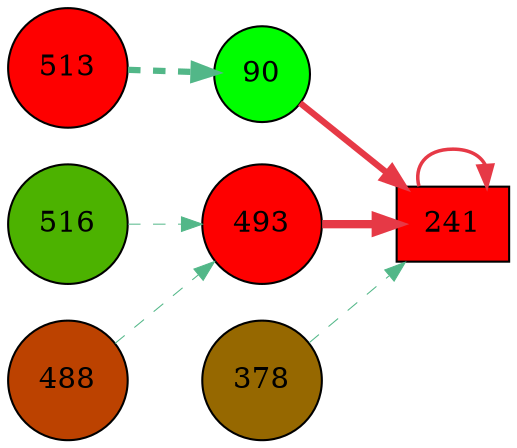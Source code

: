 digraph G{
rankdir=LR;
513 [style=filled, shape=circle, fillcolor="#fe0000", label="513"];
516 [style=filled, shape=circle, fillcolor="#4cb200", label="516"];
488 [style=filled, shape=circle, fillcolor="#bc4200", label="488"];
493 [style=filled, shape=circle, fillcolor="#fe0000", label="493"];
378 [style=filled, shape=circle, fillcolor="#966800", label="378"];
241 [style=filled, shape=box, fillcolor="#fe0000", label="241"];
90 [style=filled, shape=circle, fillcolor="#00fe00", label="90"];
493 -> 241 [color="#e63946",penwidth=4.00];
90 -> 241 [color="#e63946",penwidth=3.03];
241 -> 241 [color="#e63946",penwidth=1.69];
378 -> 241 [color="#52b788",style=dashed,penwidth=0.50];
513 -> 90 [color="#52b788",style=dashed,penwidth=3.00];
488 -> 493 [color="#52b788",style=dashed,penwidth=0.50];
516 -> 493 [color="#52b788",style=dashed,penwidth=0.50];
}